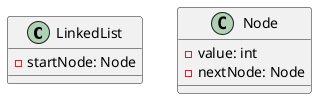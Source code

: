 @startuml

class LinkedList {
    - startNode: Node
}

class Node {
    - value: int
    - nextNode: Node
}

@enduml
